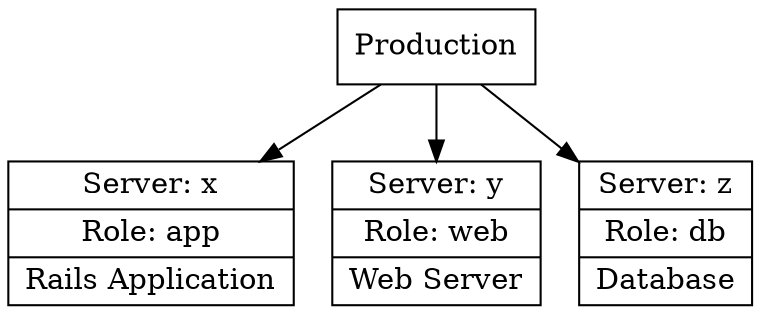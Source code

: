 digraph CapServers {

  // ###########################################################################
  graph [rankdir=TB];
  node  [shape=record];
  edge  [];

  // ###########################################################################
  production [label="Production"];
  app [label="{ Server: x | Role: app | Rails Application }"];
  web [label="{ Server: y | Role: web | Web Server }"];
  db  [label="{ Server: z | Role: db  | Database }"];
  
  // ###########################################################################
  production -> app;
  production -> web;
  production -> db;
}
